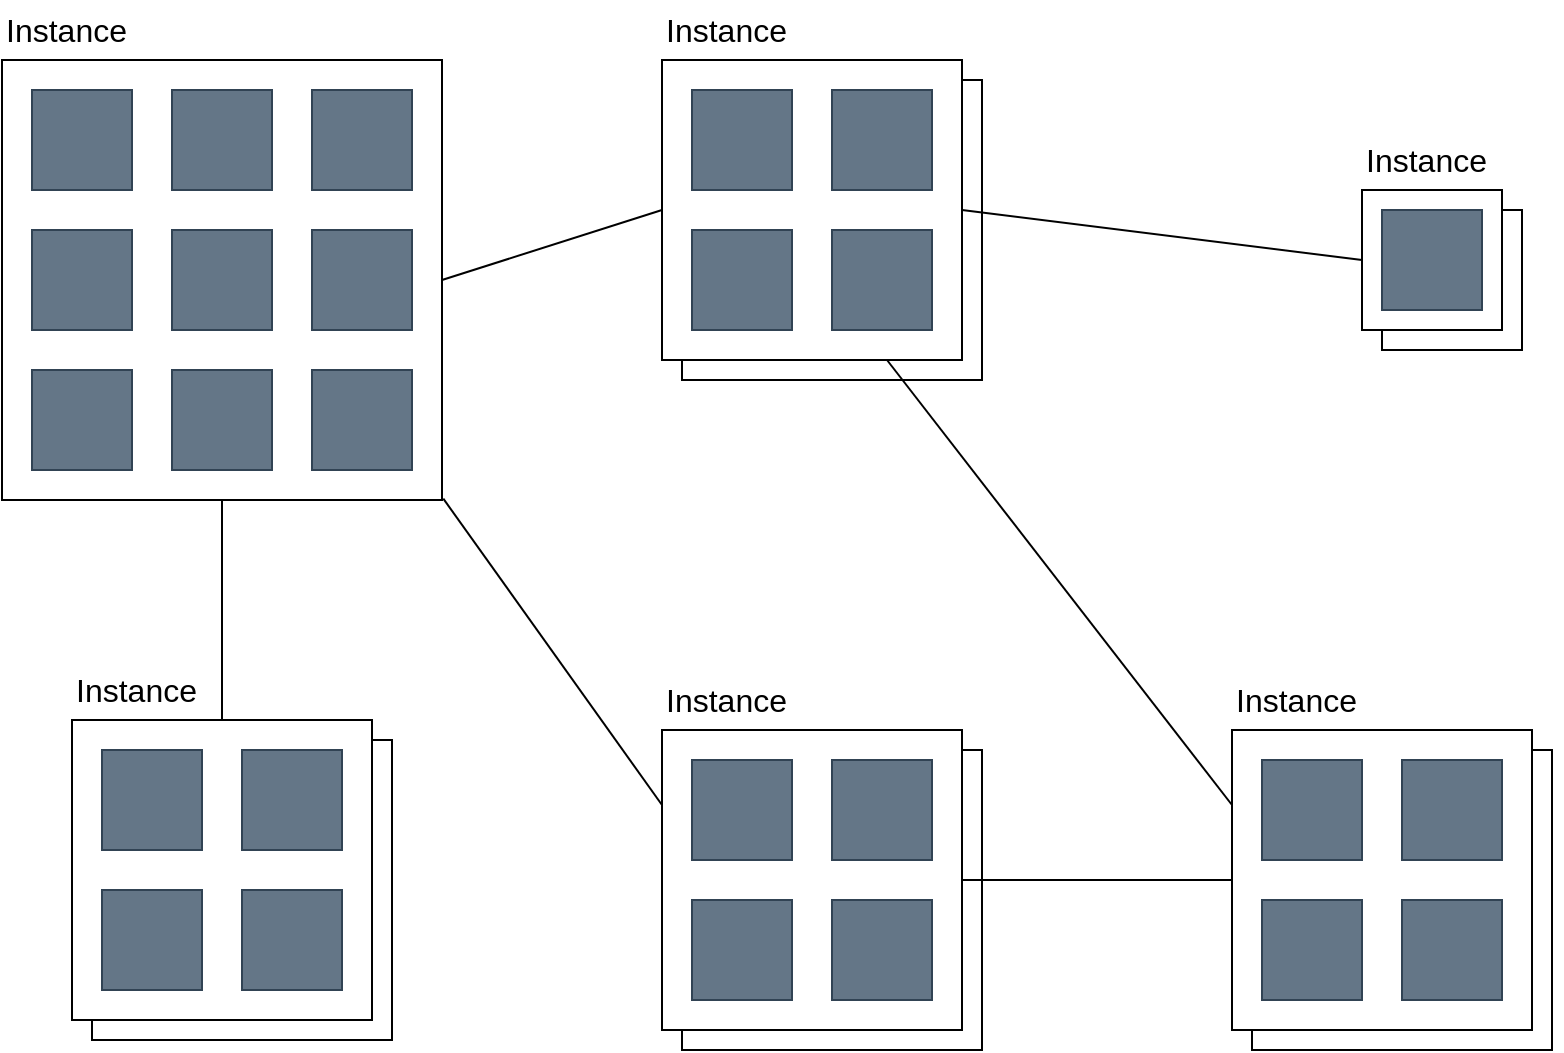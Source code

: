 <mxfile version="12.1.3" type="device" pages="1"><diagram id="Ounoqtdhw9HDCdLoXQjL" name="Page-1"><mxGraphModel dx="1186" dy="614" grid="1" gridSize="10" guides="1" tooltips="1" connect="1" arrows="1" fold="1" page="1" pageScale="1" pageWidth="850" pageHeight="1100" math="0" shadow="0"><root><mxCell id="0"/><mxCell id="1" parent="0"/><mxCell id="HyaqBhqjf9ntN000VGMP-58" value="" style="rounded=0;whiteSpace=wrap;html=1;" vertex="1" parent="1"><mxGeometry x="370" y="60" width="150" height="150" as="geometry"/></mxCell><mxCell id="HyaqBhqjf9ntN000VGMP-57" value="" style="rounded=0;whiteSpace=wrap;html=1;" vertex="1" parent="1"><mxGeometry x="720" y="125" width="70" height="70" as="geometry"/></mxCell><mxCell id="HyaqBhqjf9ntN000VGMP-56" value="" style="rounded=0;whiteSpace=wrap;html=1;" vertex="1" parent="1"><mxGeometry x="655" y="395" width="150" height="150" as="geometry"/></mxCell><mxCell id="HyaqBhqjf9ntN000VGMP-55" value="" style="rounded=0;whiteSpace=wrap;html=1;" vertex="1" parent="1"><mxGeometry x="370" y="395" width="150" height="150" as="geometry"/></mxCell><mxCell id="HyaqBhqjf9ntN000VGMP-54" value="" style="rounded=0;whiteSpace=wrap;html=1;" vertex="1" parent="1"><mxGeometry x="75" y="390" width="150" height="150" as="geometry"/></mxCell><mxCell id="HyaqBhqjf9ntN000VGMP-49" value="" style="rounded=0;whiteSpace=wrap;html=1;" vertex="1" parent="1"><mxGeometry x="710" y="115" width="70" height="70" as="geometry"/></mxCell><mxCell id="HyaqBhqjf9ntN000VGMP-1" value="" style="rounded=0;whiteSpace=wrap;html=1;" vertex="1" parent="1"><mxGeometry x="65" y="380" width="150" height="150" as="geometry"/></mxCell><mxCell id="HyaqBhqjf9ntN000VGMP-2" value="" style="rounded=0;whiteSpace=wrap;html=1;" vertex="1" parent="1"><mxGeometry x="30" y="50" width="220" height="220" as="geometry"/></mxCell><mxCell id="HyaqBhqjf9ntN000VGMP-3" value="" style="rounded=0;whiteSpace=wrap;html=1;fillColor=#647687;strokeColor=#314354;fontColor=#ffffff;" vertex="1" parent="1"><mxGeometry x="45" y="65" width="50" height="50" as="geometry"/></mxCell><mxCell id="HyaqBhqjf9ntN000VGMP-4" value="" style="rounded=0;whiteSpace=wrap;html=1;fillColor=#647687;strokeColor=#314354;fontColor=#ffffff;" vertex="1" parent="1"><mxGeometry x="115" y="65" width="50" height="50" as="geometry"/></mxCell><mxCell id="HyaqBhqjf9ntN000VGMP-5" value="" style="rounded=0;whiteSpace=wrap;html=1;fillColor=#647687;strokeColor=#314354;fontColor=#ffffff;" vertex="1" parent="1"><mxGeometry x="185" y="65" width="50" height="50" as="geometry"/></mxCell><mxCell id="HyaqBhqjf9ntN000VGMP-6" value="" style="rounded=0;whiteSpace=wrap;html=1;fillColor=#647687;strokeColor=#314354;fontColor=#ffffff;" vertex="1" parent="1"><mxGeometry x="45" y="135" width="50" height="50" as="geometry"/></mxCell><mxCell id="HyaqBhqjf9ntN000VGMP-7" value="" style="rounded=0;whiteSpace=wrap;html=1;fillColor=#647687;strokeColor=#314354;fontColor=#ffffff;" vertex="1" parent="1"><mxGeometry x="115" y="135" width="50" height="50" as="geometry"/></mxCell><mxCell id="HyaqBhqjf9ntN000VGMP-8" value="" style="rounded=0;whiteSpace=wrap;html=1;fillColor=#647687;strokeColor=#314354;fontColor=#ffffff;" vertex="1" parent="1"><mxGeometry x="185" y="135" width="50" height="50" as="geometry"/></mxCell><mxCell id="HyaqBhqjf9ntN000VGMP-9" value="" style="rounded=0;whiteSpace=wrap;html=1;fillColor=#647687;strokeColor=#314354;fontColor=#ffffff;" vertex="1" parent="1"><mxGeometry x="45" y="205" width="50" height="50" as="geometry"/></mxCell><mxCell id="HyaqBhqjf9ntN000VGMP-10" value="" style="rounded=0;whiteSpace=wrap;html=1;fillColor=#647687;strokeColor=#314354;fontColor=#ffffff;" vertex="1" parent="1"><mxGeometry x="115" y="205" width="50" height="50" as="geometry"/></mxCell><mxCell id="HyaqBhqjf9ntN000VGMP-11" value="" style="rounded=0;whiteSpace=wrap;html=1;fillColor=#647687;strokeColor=#314354;fontColor=#ffffff;" vertex="1" parent="1"><mxGeometry x="185" y="205" width="50" height="50" as="geometry"/></mxCell><mxCell id="HyaqBhqjf9ntN000VGMP-14" value="" style="rounded=0;whiteSpace=wrap;html=1;fillColor=#647687;strokeColor=#314354;fontColor=#ffffff;" vertex="1" parent="1"><mxGeometry x="80" y="395" width="50" height="50" as="geometry"/></mxCell><mxCell id="HyaqBhqjf9ntN000VGMP-15" value="" style="rounded=0;whiteSpace=wrap;html=1;fillColor=#647687;strokeColor=#314354;fontColor=#ffffff;" vertex="1" parent="1"><mxGeometry x="150" y="395" width="50" height="50" as="geometry"/></mxCell><mxCell id="HyaqBhqjf9ntN000VGMP-19" value="" style="rounded=0;whiteSpace=wrap;html=1;fillColor=#647687;strokeColor=#314354;fontColor=#ffffff;" vertex="1" parent="1"><mxGeometry x="80" y="465" width="50" height="50" as="geometry"/></mxCell><mxCell id="HyaqBhqjf9ntN000VGMP-20" value="" style="rounded=0;whiteSpace=wrap;html=1;fillColor=#647687;strokeColor=#314354;fontColor=#ffffff;" vertex="1" parent="1"><mxGeometry x="150" y="465" width="50" height="50" as="geometry"/></mxCell><mxCell id="HyaqBhqjf9ntN000VGMP-23" value="&lt;font style=&quot;font-size: 16px&quot;&gt;Instance&lt;/font&gt;" style="text;html=1;strokeColor=none;fillColor=none;align=left;verticalAlign=middle;whiteSpace=wrap;rounded=0;" vertex="1" parent="1"><mxGeometry x="30" y="20" width="170" height="30" as="geometry"/></mxCell><mxCell id="HyaqBhqjf9ntN000VGMP-24" value="&lt;font style=&quot;font-size: 16px&quot;&gt;Instance&lt;/font&gt;" style="text;html=1;strokeColor=none;fillColor=none;align=left;verticalAlign=middle;whiteSpace=wrap;rounded=0;" vertex="1" parent="1"><mxGeometry x="65" y="350" width="170" height="30" as="geometry"/></mxCell><mxCell id="HyaqBhqjf9ntN000VGMP-25" value="" style="rounded=0;whiteSpace=wrap;html=1;" vertex="1" parent="1"><mxGeometry x="360" y="50" width="150" height="150" as="geometry"/></mxCell><mxCell id="HyaqBhqjf9ntN000VGMP-26" value="" style="rounded=0;whiteSpace=wrap;html=1;fillColor=#647687;strokeColor=#314354;fontColor=#ffffff;" vertex="1" parent="1"><mxGeometry x="375" y="65" width="50" height="50" as="geometry"/></mxCell><mxCell id="HyaqBhqjf9ntN000VGMP-27" value="" style="rounded=0;whiteSpace=wrap;html=1;fillColor=#647687;strokeColor=#314354;fontColor=#ffffff;" vertex="1" parent="1"><mxGeometry x="445" y="65" width="50" height="50" as="geometry"/></mxCell><mxCell id="HyaqBhqjf9ntN000VGMP-28" value="" style="rounded=0;whiteSpace=wrap;html=1;fillColor=#647687;strokeColor=#314354;fontColor=#ffffff;" vertex="1" parent="1"><mxGeometry x="375" y="135" width="50" height="50" as="geometry"/></mxCell><mxCell id="HyaqBhqjf9ntN000VGMP-29" value="" style="rounded=0;whiteSpace=wrap;html=1;fillColor=#647687;strokeColor=#314354;fontColor=#ffffff;" vertex="1" parent="1"><mxGeometry x="445" y="135" width="50" height="50" as="geometry"/></mxCell><mxCell id="HyaqBhqjf9ntN000VGMP-30" value="&lt;font style=&quot;font-size: 16px&quot;&gt;Instance&lt;/font&gt;" style="text;html=1;strokeColor=none;fillColor=none;align=left;verticalAlign=middle;whiteSpace=wrap;rounded=0;" vertex="1" parent="1"><mxGeometry x="360" y="20" width="170" height="30" as="geometry"/></mxCell><mxCell id="HyaqBhqjf9ntN000VGMP-31" value="" style="rounded=0;whiteSpace=wrap;html=1;" vertex="1" parent="1"><mxGeometry x="360" y="385" width="150" height="150" as="geometry"/></mxCell><mxCell id="HyaqBhqjf9ntN000VGMP-32" value="" style="rounded=0;whiteSpace=wrap;html=1;fillColor=#647687;strokeColor=#314354;fontColor=#ffffff;" vertex="1" parent="1"><mxGeometry x="375" y="400" width="50" height="50" as="geometry"/></mxCell><mxCell id="HyaqBhqjf9ntN000VGMP-33" value="" style="rounded=0;whiteSpace=wrap;html=1;fillColor=#647687;strokeColor=#314354;fontColor=#ffffff;" vertex="1" parent="1"><mxGeometry x="445" y="470" width="50" height="50" as="geometry"/></mxCell><mxCell id="HyaqBhqjf9ntN000VGMP-34" value="&lt;font style=&quot;font-size: 16px&quot;&gt;Instance&lt;/font&gt;" style="text;html=1;strokeColor=none;fillColor=none;align=left;verticalAlign=middle;whiteSpace=wrap;rounded=0;" vertex="1" parent="1"><mxGeometry x="360" y="355" width="90" height="30" as="geometry"/></mxCell><mxCell id="HyaqBhqjf9ntN000VGMP-35" value="" style="endArrow=none;html=1;exitX=0.5;exitY=1;exitDx=0;exitDy=0;entryX=0.5;entryY=0;entryDx=0;entryDy=0;" edge="1" parent="1" source="HyaqBhqjf9ntN000VGMP-2" target="HyaqBhqjf9ntN000VGMP-1"><mxGeometry width="50" height="50" relative="1" as="geometry"><mxPoint x="30" y="640" as="sourcePoint"/><mxPoint x="80" y="590" as="targetPoint"/></mxGeometry></mxCell><mxCell id="HyaqBhqjf9ntN000VGMP-36" value="" style="endArrow=none;html=1;entryX=1;entryY=0.5;entryDx=0;entryDy=0;exitX=0;exitY=0.5;exitDx=0;exitDy=0;" edge="1" parent="1" source="HyaqBhqjf9ntN000VGMP-25" target="HyaqBhqjf9ntN000VGMP-2"><mxGeometry width="50" height="50" relative="1" as="geometry"><mxPoint x="30" y="640" as="sourcePoint"/><mxPoint x="80" y="590" as="targetPoint"/></mxGeometry></mxCell><mxCell id="HyaqBhqjf9ntN000VGMP-37" value="" style="endArrow=none;html=1;exitX=1.003;exitY=0.997;exitDx=0;exitDy=0;exitPerimeter=0;entryX=0;entryY=0.25;entryDx=0;entryDy=0;" edge="1" parent="1" source="HyaqBhqjf9ntN000VGMP-2" target="HyaqBhqjf9ntN000VGMP-31"><mxGeometry width="50" height="50" relative="1" as="geometry"><mxPoint x="30" y="640" as="sourcePoint"/><mxPoint x="450" y="480" as="targetPoint"/></mxGeometry></mxCell><mxCell id="HyaqBhqjf9ntN000VGMP-38" value="" style="rounded=0;whiteSpace=wrap;html=1;" vertex="1" parent="1"><mxGeometry x="645" y="385" width="150" height="150" as="geometry"/></mxCell><mxCell id="HyaqBhqjf9ntN000VGMP-39" value="" style="rounded=0;whiteSpace=wrap;html=1;fillColor=#647687;strokeColor=#314354;fontColor=#ffffff;" vertex="1" parent="1"><mxGeometry x="660" y="400" width="50" height="50" as="geometry"/></mxCell><mxCell id="HyaqBhqjf9ntN000VGMP-40" value="" style="rounded=0;whiteSpace=wrap;html=1;fillColor=#647687;strokeColor=#314354;fontColor=#ffffff;" vertex="1" parent="1"><mxGeometry x="730" y="400" width="50" height="50" as="geometry"/></mxCell><mxCell id="HyaqBhqjf9ntN000VGMP-41" value="" style="rounded=0;whiteSpace=wrap;html=1;fillColor=#647687;strokeColor=#314354;fontColor=#ffffff;" vertex="1" parent="1"><mxGeometry x="660" y="470" width="50" height="50" as="geometry"/></mxCell><mxCell id="HyaqBhqjf9ntN000VGMP-42" value="" style="rounded=0;whiteSpace=wrap;html=1;fillColor=#647687;strokeColor=#314354;fontColor=#ffffff;" vertex="1" parent="1"><mxGeometry x="730" y="470" width="50" height="50" as="geometry"/></mxCell><mxCell id="HyaqBhqjf9ntN000VGMP-43" value="&lt;font style=&quot;font-size: 16px&quot;&gt;Instance&lt;/font&gt;" style="text;html=1;strokeColor=none;fillColor=none;align=left;verticalAlign=middle;whiteSpace=wrap;rounded=0;" vertex="1" parent="1"><mxGeometry x="645" y="355" width="80" height="30" as="geometry"/></mxCell><mxCell id="HyaqBhqjf9ntN000VGMP-44" value="" style="endArrow=none;html=1;entryX=0.75;entryY=1;entryDx=0;entryDy=0;exitX=0;exitY=0.25;exitDx=0;exitDy=0;" edge="1" parent="1" source="HyaqBhqjf9ntN000VGMP-38" target="HyaqBhqjf9ntN000VGMP-25"><mxGeometry width="50" height="50" relative="1" as="geometry"><mxPoint x="30" y="640" as="sourcePoint"/><mxPoint x="80" y="590" as="targetPoint"/></mxGeometry></mxCell><mxCell id="HyaqBhqjf9ntN000VGMP-45" value="" style="endArrow=none;html=1;entryX=1;entryY=0.5;entryDx=0;entryDy=0;exitX=0;exitY=0.5;exitDx=0;exitDy=0;" edge="1" parent="1" source="HyaqBhqjf9ntN000VGMP-38" target="HyaqBhqjf9ntN000VGMP-31"><mxGeometry width="50" height="50" relative="1" as="geometry"><mxPoint x="670" y="282.5" as="sourcePoint"/><mxPoint x="577.5" y="210" as="targetPoint"/></mxGeometry></mxCell><mxCell id="HyaqBhqjf9ntN000VGMP-46" value="" style="rounded=0;whiteSpace=wrap;html=1;fillColor=#647687;strokeColor=#314354;fontColor=#ffffff;" vertex="1" parent="1"><mxGeometry x="445" y="400" width="50" height="50" as="geometry"/></mxCell><mxCell id="HyaqBhqjf9ntN000VGMP-47" value="" style="rounded=0;whiteSpace=wrap;html=1;fillColor=#647687;strokeColor=#314354;fontColor=#ffffff;" vertex="1" parent="1"><mxGeometry x="375" y="470" width="50" height="50" as="geometry"/></mxCell><mxCell id="HyaqBhqjf9ntN000VGMP-48" value="" style="rounded=0;whiteSpace=wrap;html=1;fillColor=#647687;strokeColor=#314354;fontColor=#ffffff;" vertex="1" parent="1"><mxGeometry x="720" y="125" width="50" height="50" as="geometry"/></mxCell><mxCell id="HyaqBhqjf9ntN000VGMP-50" value="&lt;font style=&quot;font-size: 16px&quot;&gt;Instance&lt;/font&gt;" style="text;html=1;strokeColor=none;fillColor=none;align=left;verticalAlign=middle;whiteSpace=wrap;rounded=0;" vertex="1" parent="1"><mxGeometry x="710" y="85" width="100" height="30" as="geometry"/></mxCell><mxCell id="HyaqBhqjf9ntN000VGMP-51" value="" style="endArrow=none;html=1;entryX=1;entryY=0.5;entryDx=0;entryDy=0;exitX=0;exitY=0.5;exitDx=0;exitDy=0;" edge="1" parent="1" source="HyaqBhqjf9ntN000VGMP-49" target="HyaqBhqjf9ntN000VGMP-25"><mxGeometry width="50" height="50" relative="1" as="geometry"><mxPoint x="30" y="690" as="sourcePoint"/><mxPoint x="80" y="640" as="targetPoint"/></mxGeometry></mxCell></root></mxGraphModel></diagram></mxfile>